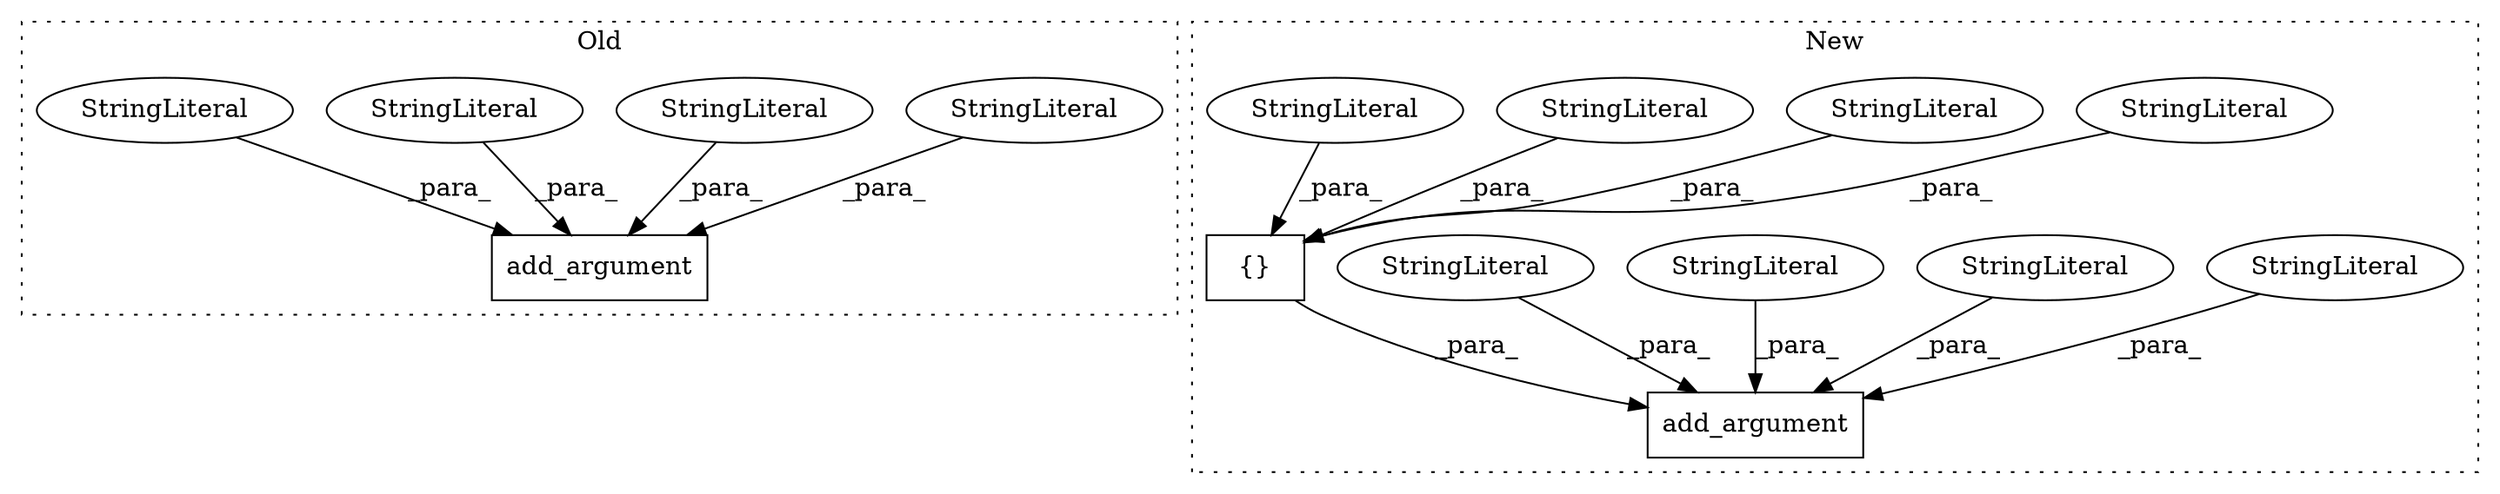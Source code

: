 digraph G {
subgraph cluster0 {
1 [label="add_argument" a="32" s="10637,10845" l="13,1" shape="box"];
3 [label="StringLiteral" a="45" s="10655" l="12" shape="ellipse"];
4 [label="StringLiteral" a="45" s="10668" l="15" shape="ellipse"];
5 [label="StringLiteral" a="45" s="10650" l="4" shape="ellipse"];
9 [label="StringLiteral" a="45" s="10684" l="161" shape="ellipse"];
label = "Old";
style="dotted";
}
subgraph cluster1 {
2 [label="{}" a="4" s="10484,10528" l="1,1" shape="box"];
6 [label="add_argument" a="32" s="10454,11230" l="13,1" shape="box"];
7 [label="StringLiteral" a="45" s="10577" l="13" shape="ellipse"];
8 [label="StringLiteral" a="45" s="10591" l="639" shape="ellipse"];
10 [label="StringLiteral" a="45" s="10485" l="9" shape="ellipse"];
11 [label="StringLiteral" a="45" s="10512" l="7" shape="ellipse"];
12 [label="StringLiteral" a="45" s="10504" l="7" shape="ellipse"];
13 [label="StringLiteral" a="45" s="10567" l="9" shape="ellipse"];
14 [label="StringLiteral" a="45" s="10467" l="4" shape="ellipse"];
15 [label="StringLiteral" a="45" s="10520" l="8" shape="ellipse"];
label = "New";
style="dotted";
}
2 -> 6 [label="_para_"];
3 -> 1 [label="_para_"];
4 -> 1 [label="_para_"];
5 -> 1 [label="_para_"];
7 -> 6 [label="_para_"];
8 -> 6 [label="_para_"];
9 -> 1 [label="_para_"];
10 -> 2 [label="_para_"];
11 -> 2 [label="_para_"];
12 -> 2 [label="_para_"];
13 -> 6 [label="_para_"];
14 -> 6 [label="_para_"];
15 -> 2 [label="_para_"];
}